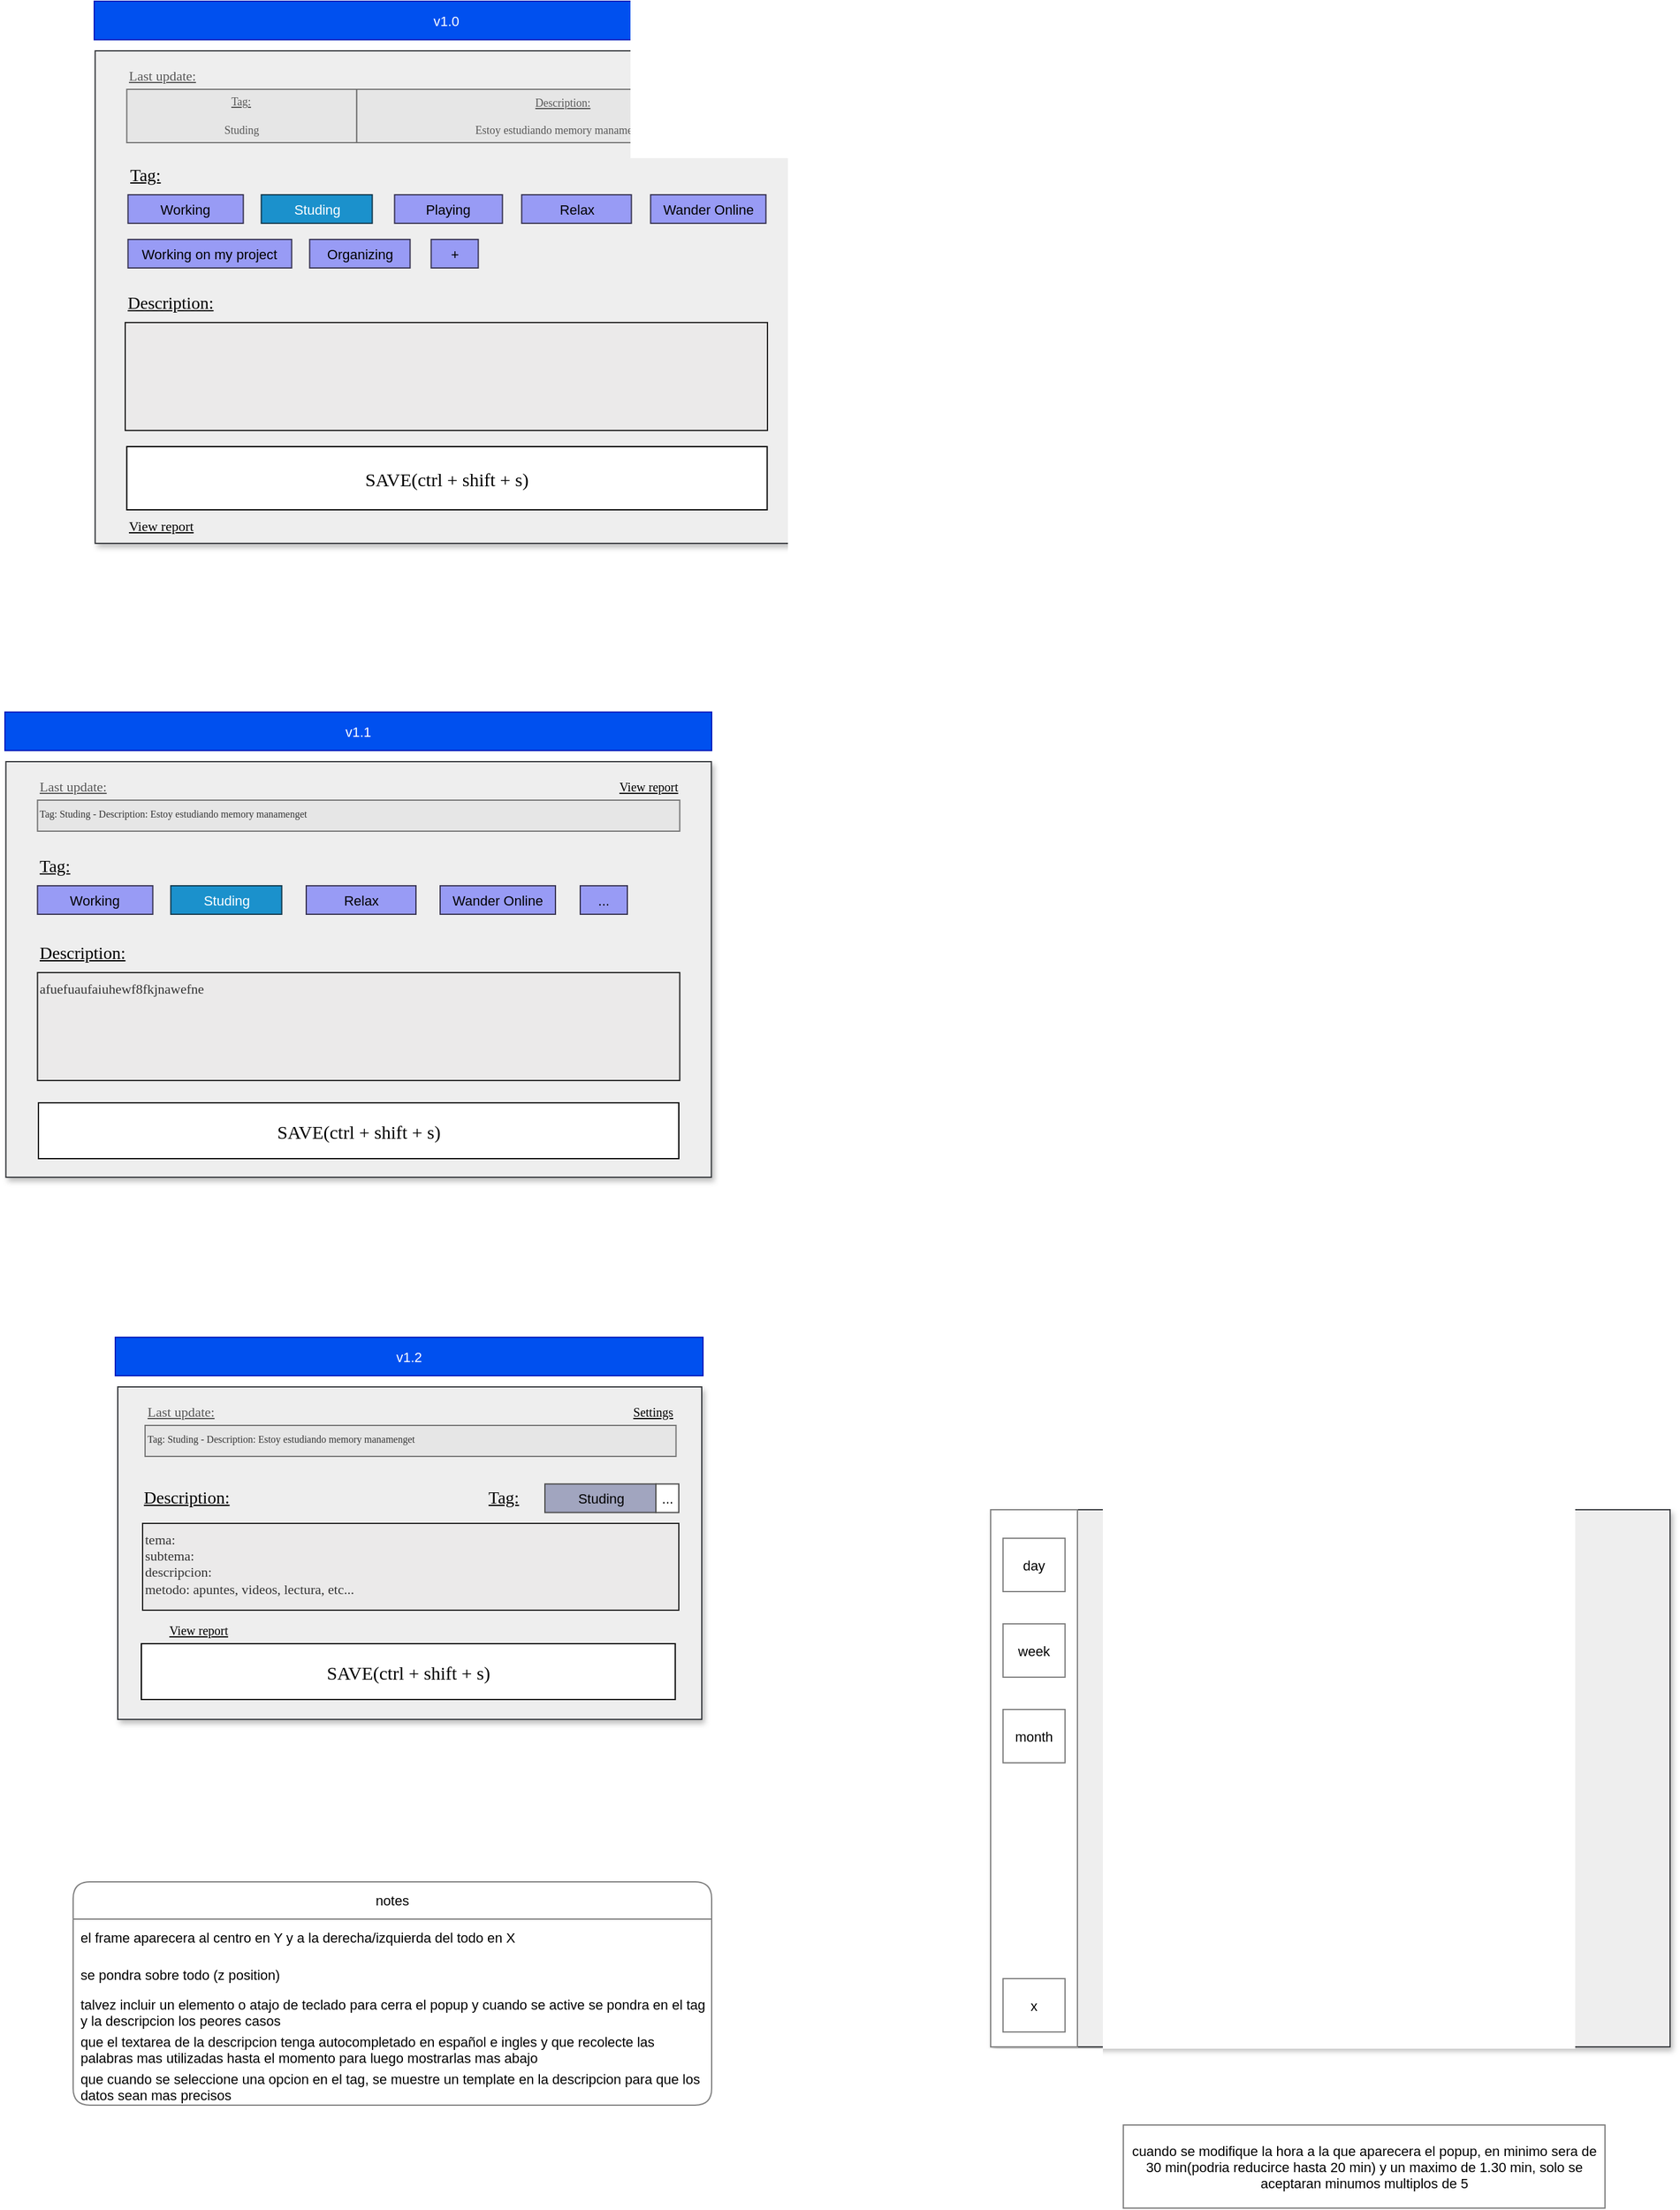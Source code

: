 <mxfile version="21.1.2" type="device" pages="2">
  <diagram id="fGHJM5MCqLucSSKI0ixK" name="Desing">
    <mxGraphModel dx="874" dy="972" grid="0" gridSize="10" guides="1" tooltips="1" connect="1" arrows="1" fold="1" page="0" pageScale="1" pageWidth="6000" pageHeight="6000" math="0" shadow="0">
      <root>
        <mxCell id="0" />
        <mxCell id="1" parent="0" />
        <mxCell id="WX6EeEbefu8KRz162WAU-1" value="" style="rounded=0;whiteSpace=wrap;html=1;shadow=1;strokeColor=#36393d;fontFamily=Helvetica;fontSize=11;fillColor=#eeeeee;" parent="1" vertex="1">
          <mxGeometry x="175.75" y="-187" width="569" height="397" as="geometry" />
        </mxCell>
        <mxCell id="WX6EeEbefu8KRz162WAU-2" value="v1.0" style="rounded=0;whiteSpace=wrap;html=1;shadow=0;strokeColor=#001DBC;fontFamily=Helvetica;fontSize=11;fillColor=#0050ef;fontColor=#ffffff;" parent="1" vertex="1">
          <mxGeometry x="175" y="-227" width="568" height="31" as="geometry" />
        </mxCell>
        <mxCell id="WX6EeEbefu8KRz162WAU-26" value="" style="group" parent="1" vertex="1" connectable="0">
          <mxGeometry x="200" y="2" width="518" height="117" as="geometry" />
        </mxCell>
        <mxCell id="WX6EeEbefu8KRz162WAU-3" value="" style="rounded=0;whiteSpace=wrap;html=1;shadow=0;strokeColor=#212121;fontFamily=Helvetica;fontSize=11;fillColor=#ebeaea;strokeWidth=1;glass=0;fontColor=#333333;" parent="WX6EeEbefu8KRz162WAU-26" vertex="1">
          <mxGeometry y="30" width="518" height="87" as="geometry" />
        </mxCell>
        <mxCell id="WX6EeEbefu8KRz162WAU-5" value="Description:" style="text;html=1;strokeColor=none;fillColor=none;align=left;verticalAlign=middle;whiteSpace=wrap;rounded=0;fontSize=14;fontFamily=Lucida Console;fontColor=#000000;fontStyle=4" parent="WX6EeEbefu8KRz162WAU-26" vertex="1">
          <mxGeometry width="109.5" height="30" as="geometry" />
        </mxCell>
        <mxCell id="WX6EeEbefu8KRz162WAU-27" value="" style="group" parent="1" vertex="1" connectable="0">
          <mxGeometry x="201.25" y="-179" width="518" height="66" as="geometry" />
        </mxCell>
        <mxCell id="WX6EeEbefu8KRz162WAU-18" value="" style="rounded=0;whiteSpace=wrap;html=1;shadow=0;strokeColor=#757575;fontFamily=Helvetica;fontSize=11;fillColor=#E6E6E6;strokeWidth=1;glass=0;fontColor=#333333;" parent="WX6EeEbefu8KRz162WAU-27" vertex="1">
          <mxGeometry y="23" width="518" height="43" as="geometry" />
        </mxCell>
        <mxCell id="WX6EeEbefu8KRz162WAU-19" value="Last update:" style="text;html=1;strokeColor=none;fillColor=none;align=left;verticalAlign=middle;whiteSpace=wrap;rounded=0;fontSize=11;fontFamily=Lucida Console;fontColor=#575757;fontStyle=4" parent="WX6EeEbefu8KRz162WAU-27" vertex="1">
          <mxGeometry width="90.75" height="24" as="geometry" />
        </mxCell>
        <mxCell id="WX6EeEbefu8KRz162WAU-20" value="Tag:" style="text;html=1;strokeColor=none;fillColor=none;align=center;verticalAlign=middle;whiteSpace=wrap;rounded=0;fontSize=9;fontFamily=Lucida Console;fontColor=#575757;fontStyle=4" parent="WX6EeEbefu8KRz162WAU-27" vertex="1">
          <mxGeometry y="24" width="184.75" height="18" as="geometry" />
        </mxCell>
        <mxCell id="WX6EeEbefu8KRz162WAU-21" value="Description:" style="text;html=1;strokeColor=none;fillColor=none;align=center;verticalAlign=middle;whiteSpace=wrap;rounded=0;fontSize=9;fontFamily=Lucida Console;fontColor=#575757;fontStyle=4" parent="WX6EeEbefu8KRz162WAU-27" vertex="1">
          <mxGeometry x="186.75" y="24" width="330" height="19" as="geometry" />
        </mxCell>
        <mxCell id="WX6EeEbefu8KRz162WAU-23" value="Studing" style="text;html=1;strokeColor=none;fillColor=none;align=center;verticalAlign=middle;whiteSpace=wrap;rounded=0;fontSize=9;fontFamily=Lucida Console;fontColor=#575757;fontStyle=0" parent="WX6EeEbefu8KRz162WAU-27" vertex="1">
          <mxGeometry x="1.5" y="45" width="182.25" height="21" as="geometry" />
        </mxCell>
        <mxCell id="WX6EeEbefu8KRz162WAU-24" value="Estoy estudiando memory manamenget" style="text;html=1;strokeColor=none;fillColor=none;align=center;verticalAlign=middle;whiteSpace=wrap;rounded=0;fontSize=9;fontFamily=Lucida Console;fontColor=#575757;fontStyle=0" parent="WX6EeEbefu8KRz162WAU-27" vertex="1">
          <mxGeometry x="186.75" y="45" width="331" height="21" as="geometry" />
        </mxCell>
        <mxCell id="WX6EeEbefu8KRz162WAU-25" value="" style="endArrow=none;html=1;rounded=0;labelBackgroundColor=default;strokeColor=#666666;fontFamily=Helvetica;fontSize=11;fontColor=default;shape=connector;exitX=0.358;exitY=0.996;exitDx=0;exitDy=0;exitPerimeter=0;entryX=0.358;entryY=0.001;entryDx=0;entryDy=0;entryPerimeter=0;" parent="WX6EeEbefu8KRz162WAU-27" source="WX6EeEbefu8KRz162WAU-18" target="WX6EeEbefu8KRz162WAU-18" edge="1">
          <mxGeometry width="50" height="50" relative="1" as="geometry">
            <mxPoint x="191.75" y="95" as="sourcePoint" />
            <mxPoint x="185.75" y="23" as="targetPoint" />
          </mxGeometry>
        </mxCell>
        <mxCell id="WX6EeEbefu8KRz162WAU-28" value="" style="group" parent="1" vertex="1" connectable="0">
          <mxGeometry x="202.25" y="-101" width="514.5" height="89" as="geometry" />
        </mxCell>
        <mxCell id="WX6EeEbefu8KRz162WAU-6" value="Tag:" style="text;html=1;strokeColor=none;fillColor=none;align=left;verticalAlign=middle;whiteSpace=wrap;rounded=0;fontSize=14;fontFamily=Lucida Console;fontColor=#000000;fontStyle=4" parent="WX6EeEbefu8KRz162WAU-28" vertex="1">
          <mxGeometry width="71.5" height="30" as="geometry" />
        </mxCell>
        <mxCell id="WX6EeEbefu8KRz162WAU-7" value="Working on my project" style="rounded=1;whiteSpace=wrap;html=1;shadow=0;strokeColor=#383452;fontFamily=Helvetica;fontSize=11;fillColor=#989BF5;arcSize=0;" parent="WX6EeEbefu8KRz162WAU-28" vertex="1">
          <mxGeometry y="66" width="132" height="23" as="geometry" />
        </mxCell>
        <mxCell id="WX6EeEbefu8KRz162WAU-8" value="Studing" style="rounded=1;whiteSpace=wrap;html=1;shadow=0;strokeColor=#13394D;fontFamily=Helvetica;fontSize=11;fillColor=#1B91CC;fontColor=#ffffff;arcSize=0;" parent="WX6EeEbefu8KRz162WAU-28" vertex="1">
          <mxGeometry x="107.5" y="30" width="89.5" height="23" as="geometry" />
        </mxCell>
        <mxCell id="WX6EeEbefu8KRz162WAU-9" value="Relax" style="rounded=1;whiteSpace=wrap;html=1;shadow=0;strokeColor=#383452;fontFamily=Helvetica;fontSize=11;fillColor=#989BF5;arcSize=0;" parent="WX6EeEbefu8KRz162WAU-28" vertex="1">
          <mxGeometry x="317.5" y="30" width="88.5" height="23" as="geometry" />
        </mxCell>
        <mxCell id="WX6EeEbefu8KRz162WAU-10" value="Playing" style="rounded=1;whiteSpace=wrap;html=1;shadow=0;strokeColor=#383452;fontFamily=Helvetica;fontSize=11;fillColor=#989BF5;arcSize=0;" parent="WX6EeEbefu8KRz162WAU-28" vertex="1">
          <mxGeometry x="215" y="30" width="87" height="23" as="geometry" />
        </mxCell>
        <mxCell id="WX6EeEbefu8KRz162WAU-11" value="Wander Online" style="rounded=1;whiteSpace=wrap;html=1;shadow=0;strokeColor=#383452;fontFamily=Helvetica;fontSize=11;fillColor=#989BF5;arcSize=0;" parent="WX6EeEbefu8KRz162WAU-28" vertex="1">
          <mxGeometry x="421.5" y="30" width="93" height="23" as="geometry" />
        </mxCell>
        <mxCell id="WX6EeEbefu8KRz162WAU-12" value="Working" style="rounded=1;whiteSpace=wrap;html=1;shadow=0;strokeColor=#383452;fontFamily=Helvetica;fontSize=11;fillColor=#989BF5;arcSize=0;" parent="WX6EeEbefu8KRz162WAU-28" vertex="1">
          <mxGeometry y="30" width="93" height="23" as="geometry" />
        </mxCell>
        <mxCell id="WX6EeEbefu8KRz162WAU-13" value="Organizing" style="rounded=1;whiteSpace=wrap;html=1;shadow=0;strokeColor=#383452;fontFamily=Helvetica;fontSize=11;fillColor=#989BF5;arcSize=0;" parent="WX6EeEbefu8KRz162WAU-28" vertex="1">
          <mxGeometry x="146.5" y="66" width="81" height="23" as="geometry" />
        </mxCell>
        <mxCell id="WX6EeEbefu8KRz162WAU-14" value="+" style="rounded=1;whiteSpace=wrap;html=1;shadow=0;strokeColor=#383452;fontFamily=Helvetica;fontSize=11;fillColor=#989BF5;arcSize=0;" parent="WX6EeEbefu8KRz162WAU-28" vertex="1">
          <mxGeometry x="244.5" y="66" width="38" height="23" as="geometry" />
        </mxCell>
        <mxCell id="WX6EeEbefu8KRz162WAU-29" value="" style="group" parent="1" vertex="1" connectable="0">
          <mxGeometry x="201.25" y="132" width="516.5" height="73" as="geometry" />
        </mxCell>
        <mxCell id="WX6EeEbefu8KRz162WAU-15" value="SAVE(ctrl + shift + s)" style="rounded=1;whiteSpace=wrap;html=1;shadow=0;fontFamily=Lucida Console;fontSize=15;arcSize=0;fontStyle=0" parent="WX6EeEbefu8KRz162WAU-29" vertex="1">
          <mxGeometry width="516.5" height="51" as="geometry" />
        </mxCell>
        <mxCell id="WX6EeEbefu8KRz162WAU-17" value="View report" style="text;html=1;strokeColor=none;fillColor=none;align=left;verticalAlign=bottom;whiteSpace=wrap;rounded=0;fontSize=11;fontFamily=Lucida Console;fontColor=#000000;fontStyle=4" parent="WX6EeEbefu8KRz162WAU-29" vertex="1">
          <mxGeometry y="51" width="91.75" height="22" as="geometry" />
        </mxCell>
        <mxCell id="WX6EeEbefu8KRz162WAU-30" value="" style="rounded=0;whiteSpace=wrap;html=1;shadow=1;strokeColor=#36393d;fontFamily=Helvetica;fontSize=11;fillColor=#eeeeee;movable=1;resizable=1;rotatable=1;deletable=1;editable=1;locked=0;connectable=1;" parent="1" vertex="1">
          <mxGeometry x="103.75" y="386" width="569" height="335" as="geometry" />
        </mxCell>
        <mxCell id="WX6EeEbefu8KRz162WAU-31" value="v1.1" style="rounded=0;whiteSpace=wrap;html=1;shadow=0;strokeColor=#001DBC;fontFamily=Helvetica;fontSize=11;fillColor=#0050ef;fontColor=#ffffff;" parent="1" vertex="1">
          <mxGeometry x="103" y="346" width="570" height="31" as="geometry" />
        </mxCell>
        <mxCell id="WX6EeEbefu8KRz162WAU-32" value="" style="group" parent="1" vertex="1" connectable="0">
          <mxGeometry x="129.25" y="526" width="518" height="117" as="geometry" />
        </mxCell>
        <mxCell id="WX6EeEbefu8KRz162WAU-33" value="afuefuaufaiuhewf8fkjnawefne" style="rounded=0;whiteSpace=wrap;html=1;shadow=0;strokeColor=#212121;fontFamily=Verdana;fontSize=11;fillColor=#ebeaea;strokeWidth=1;glass=0;fontColor=#333333;align=left;verticalAlign=top;" parent="WX6EeEbefu8KRz162WAU-32" vertex="1">
          <mxGeometry y="30" width="518" height="87" as="geometry" />
        </mxCell>
        <mxCell id="WX6EeEbefu8KRz162WAU-34" value="Description:" style="text;html=1;strokeColor=none;fillColor=none;align=left;verticalAlign=middle;whiteSpace=wrap;rounded=0;fontSize=14;fontFamily=Lucida Console;fontColor=#000000;fontStyle=4" parent="WX6EeEbefu8KRz162WAU-32" vertex="1">
          <mxGeometry width="109.5" height="30" as="geometry" />
        </mxCell>
        <mxCell id="WX6EeEbefu8KRz162WAU-57" value="" style="group" parent="1" vertex="1" connectable="0">
          <mxGeometry x="129.25" y="456" width="475.75" height="53" as="geometry" />
        </mxCell>
        <mxCell id="WX6EeEbefu8KRz162WAU-44" value="Tag:" style="text;html=1;strokeColor=none;fillColor=none;align=left;verticalAlign=middle;whiteSpace=wrap;rounded=0;fontSize=14;fontFamily=Lucida Console;fontColor=#000000;fontStyle=4" parent="WX6EeEbefu8KRz162WAU-57" vertex="1">
          <mxGeometry width="71.5" height="30" as="geometry" />
        </mxCell>
        <mxCell id="WX6EeEbefu8KRz162WAU-46" value="Studing" style="rounded=1;whiteSpace=wrap;html=1;shadow=0;strokeColor=#13394D;fontFamily=Helvetica;fontSize=11;fillColor=#1B91CC;fontColor=#ffffff;arcSize=0;" parent="WX6EeEbefu8KRz162WAU-57" vertex="1">
          <mxGeometry x="107.5" y="30" width="89.5" height="23" as="geometry" />
        </mxCell>
        <mxCell id="WX6EeEbefu8KRz162WAU-47" value="Relax" style="rounded=1;whiteSpace=wrap;html=1;shadow=0;strokeColor=#383452;fontFamily=Helvetica;fontSize=11;fillColor=#989BF5;arcSize=0;" parent="WX6EeEbefu8KRz162WAU-57" vertex="1">
          <mxGeometry x="216.75" y="30" width="88.5" height="23" as="geometry" />
        </mxCell>
        <mxCell id="WX6EeEbefu8KRz162WAU-49" value="Wander Online" style="rounded=1;whiteSpace=wrap;html=1;shadow=0;strokeColor=#383452;fontFamily=Helvetica;fontSize=11;fillColor=#989BF5;arcSize=0;" parent="WX6EeEbefu8KRz162WAU-57" vertex="1">
          <mxGeometry x="324.75" y="30" width="93" height="23" as="geometry" />
        </mxCell>
        <mxCell id="WX6EeEbefu8KRz162WAU-50" value="Working" style="rounded=1;whiteSpace=wrap;html=1;shadow=0;strokeColor=#383452;fontFamily=Helvetica;fontSize=11;fillColor=#989BF5;arcSize=0;" parent="WX6EeEbefu8KRz162WAU-57" vertex="1">
          <mxGeometry y="30" width="93" height="23" as="geometry" />
        </mxCell>
        <mxCell id="WX6EeEbefu8KRz162WAU-52" value="..." style="rounded=1;whiteSpace=wrap;html=1;shadow=0;strokeColor=#383452;fontFamily=Helvetica;fontSize=11;fillColor=#989BF5;arcSize=0;" parent="WX6EeEbefu8KRz162WAU-57" vertex="1">
          <mxGeometry x="437.75" y="30" width="38" height="23" as="geometry" />
        </mxCell>
        <mxCell id="WX6EeEbefu8KRz162WAU-58" value="" style="group;align=center;" parent="1" vertex="1" connectable="0">
          <mxGeometry x="129.25" y="394" width="518" height="48" as="geometry" />
        </mxCell>
        <mxCell id="WX6EeEbefu8KRz162WAU-36" value="Tag: Studing - Description: Estoy estudiando memory manamenget" style="rounded=0;whiteSpace=wrap;html=1;shadow=0;strokeColor=#757575;fontFamily=Lucida Console;fontSize=8;fillColor=#E6E6E6;strokeWidth=1;glass=0;fontColor=#333333;align=left;verticalAlign=top;" parent="WX6EeEbefu8KRz162WAU-58" vertex="1">
          <mxGeometry y="23" width="518" height="25" as="geometry" />
        </mxCell>
        <mxCell id="WX6EeEbefu8KRz162WAU-37" value="Last update:" style="text;html=1;strokeColor=none;fillColor=none;align=left;verticalAlign=middle;whiteSpace=wrap;rounded=0;fontSize=11;fontFamily=Lucida Console;fontColor=#575757;fontStyle=4" parent="WX6EeEbefu8KRz162WAU-58" vertex="1">
          <mxGeometry width="90.75" height="24" as="geometry" />
        </mxCell>
        <mxCell id="WX6EeEbefu8KRz162WAU-55" value="View report" style="text;html=1;strokeColor=none;fillColor=none;align=right;verticalAlign=middle;whiteSpace=wrap;rounded=0;fontSize=10;fontFamily=Lucida Console;fontColor=#000000;fontStyle=4" parent="WX6EeEbefu8KRz162WAU-58" vertex="1">
          <mxGeometry x="426.25" y="1" width="91.75" height="22" as="geometry" />
        </mxCell>
        <mxCell id="WX6EeEbefu8KRz162WAU-54" value="SAVE(ctrl + shift + s)" style="rounded=1;whiteSpace=wrap;html=1;shadow=0;fontFamily=Lucida Console;fontSize=15;arcSize=0;fontStyle=0" parent="1" vertex="1">
          <mxGeometry x="130" y="661" width="516.5" height="45" as="geometry" />
        </mxCell>
        <mxCell id="WX6EeEbefu8KRz162WAU-59" value="" style="rounded=0;whiteSpace=wrap;html=1;shadow=1;strokeColor=#36393d;fontFamily=Helvetica;fontSize=11;fillColor=#eeeeee;movable=1;resizable=1;rotatable=1;deletable=1;editable=1;locked=0;connectable=1;" parent="1" vertex="1">
          <mxGeometry x="194" y="890" width="471" height="268" as="geometry" />
        </mxCell>
        <mxCell id="WX6EeEbefu8KRz162WAU-60" value="v1.2" style="rounded=0;whiteSpace=wrap;html=1;shadow=0;strokeColor=#001DBC;fontFamily=Helvetica;fontSize=11;fillColor=#0050ef;fontColor=#ffffff;" parent="1" vertex="1">
          <mxGeometry x="192" y="850" width="474" height="31" as="geometry" />
        </mxCell>
        <mxCell id="WX6EeEbefu8KRz162WAU-75" value="SAVE(ctrl + shift + s)" style="rounded=1;whiteSpace=wrap;html=1;shadow=0;fontFamily=Lucida Console;fontSize=15;arcSize=0;fontStyle=0" parent="1" vertex="1">
          <mxGeometry x="213" y="1097" width="430.63" height="45" as="geometry" />
        </mxCell>
        <mxCell id="WX6EeEbefu8KRz162WAU-62" value="tema:&amp;nbsp;&lt;br&gt;subtema:&lt;br&gt;descripcion:&lt;br&gt;metodo: apuntes, videos, lectura, etc..." style="rounded=0;whiteSpace=wrap;html=1;shadow=0;strokeColor=#212121;fontFamily=Verdana;fontSize=11;fillColor=#ebeaea;strokeWidth=1;glass=0;fontColor=#333333;align=left;verticalAlign=top;" parent="1" vertex="1">
          <mxGeometry x="214" y="1000" width="432.5" height="70" as="geometry" />
        </mxCell>
        <mxCell id="WX6EeEbefu8KRz162WAU-63" value="Description:" style="text;html=1;strokeColor=none;fillColor=none;align=left;verticalAlign=middle;whiteSpace=wrap;rounded=0;fontSize=14;fontFamily=Lucida Console;fontColor=#000000;fontStyle=4" parent="1" vertex="1">
          <mxGeometry x="213" y="965" width="109.5" height="30" as="geometry" />
        </mxCell>
        <mxCell id="WX6EeEbefu8KRz162WAU-65" value="Tag:" style="text;html=1;strokeColor=none;fillColor=none;align=left;verticalAlign=middle;whiteSpace=wrap;rounded=0;fontSize=14;fontFamily=Lucida Console;fontColor=#000000;fontStyle=4" parent="1" vertex="1">
          <mxGeometry x="491" y="968.75" width="44.75" height="22.5" as="geometry" />
        </mxCell>
        <mxCell id="WX6EeEbefu8KRz162WAU-66" value="Studing" style="rounded=1;whiteSpace=wrap;html=1;shadow=0;fontFamily=Helvetica;fontSize=11;arcSize=0;fillColor=#A1A5BF;strokeColor=#4D4D4D;" parent="1" vertex="1">
          <mxGeometry x="538.5" y="968.25" width="89.5" height="23" as="geometry" />
        </mxCell>
        <mxCell id="WX6EeEbefu8KRz162WAU-70" value="..." style="rounded=1;whiteSpace=wrap;html=1;shadow=0;fontFamily=Helvetica;fontSize=11;arcSize=0;strokeColor=#4D4D4D;" parent="1" vertex="1">
          <mxGeometry x="628" y="968.25" width="18.5" height="23" as="geometry" />
        </mxCell>
        <mxCell id="WX6EeEbefu8KRz162WAU-79" value="" style="group" parent="1" vertex="1" connectable="0">
          <mxGeometry x="216" y="899" width="428.25" height="47" as="geometry" />
        </mxCell>
        <mxCell id="WX6EeEbefu8KRz162WAU-72" value="Tag: Studing - Description: Estoy estudiando memory manamenget" style="rounded=0;whiteSpace=wrap;html=1;shadow=0;strokeColor=#757575;fontFamily=Lucida Console;fontSize=8;fillColor=#E6E6E6;strokeWidth=1;glass=0;fontColor=#333333;align=left;verticalAlign=top;" parent="WX6EeEbefu8KRz162WAU-79" vertex="1">
          <mxGeometry y="22" width="428.25" height="25" as="geometry" />
        </mxCell>
        <mxCell id="WX6EeEbefu8KRz162WAU-73" value="Last update:" style="text;html=1;strokeColor=none;fillColor=none;align=left;verticalAlign=middle;whiteSpace=wrap;rounded=0;fontSize=11;fontFamily=Lucida Console;fontColor=#575757;fontStyle=4" parent="WX6EeEbefu8KRz162WAU-79" vertex="1">
          <mxGeometry width="90.75" height="22" as="geometry" />
        </mxCell>
        <mxCell id="WX6EeEbefu8KRz162WAU-74" value="Settings" style="text;html=1;strokeColor=none;fillColor=none;align=right;verticalAlign=middle;whiteSpace=wrap;rounded=0;fontSize=10;fontFamily=Lucida Console;fontColor=#000000;fontStyle=4" parent="WX6EeEbefu8KRz162WAU-79" vertex="1">
          <mxGeometry x="371" width="57.25" height="22" as="geometry" />
        </mxCell>
        <mxCell id="WX6EeEbefu8KRz162WAU-80" value="View report" style="text;html=1;strokeColor=none;fillColor=none;align=right;verticalAlign=middle;whiteSpace=wrap;rounded=0;fontSize=10;fontFamily=Lucida Console;fontColor=#000000;fontStyle=4" parent="1" vertex="1">
          <mxGeometry x="214" y="1075" width="71" height="22" as="geometry" />
        </mxCell>
        <mxCell id="WX6EeEbefu8KRz162WAU-82" value="notes" style="swimlane;fontStyle=0;childLayout=stackLayout;horizontal=1;startSize=30;horizontalStack=0;resizeParent=1;resizeParentMax=0;resizeLast=0;collapsible=1;marginBottom=0;whiteSpace=wrap;html=1;rounded=1;shadow=0;strokeColor=#808080;fontFamily=Helvetica;fontSize=11;fontColor=default;fillColor=default;" parent="1" vertex="1">
          <mxGeometry x="158" y="1289" width="515" height="180" as="geometry" />
        </mxCell>
        <mxCell id="WX6EeEbefu8KRz162WAU-83" value="el frame aparecera al centro en Y y a la derecha/izquierda del todo en X" style="text;strokeColor=none;fillColor=none;align=left;verticalAlign=middle;spacingLeft=4;spacingRight=4;overflow=hidden;points=[[0,0.5],[1,0.5]];portConstraint=eastwest;rotatable=0;whiteSpace=wrap;html=1;fontSize=11;fontFamily=Helvetica;fontColor=default;" parent="WX6EeEbefu8KRz162WAU-82" vertex="1">
          <mxGeometry y="30" width="515" height="30" as="geometry" />
        </mxCell>
        <mxCell id="WX6EeEbefu8KRz162WAU-84" value="se pondra sobre todo (z position)" style="text;strokeColor=none;fillColor=none;align=left;verticalAlign=middle;spacingLeft=4;spacingRight=4;overflow=hidden;points=[[0,0.5],[1,0.5]];portConstraint=eastwest;rotatable=0;whiteSpace=wrap;html=1;fontSize=11;fontFamily=Helvetica;fontColor=default;" parent="WX6EeEbefu8KRz162WAU-82" vertex="1">
          <mxGeometry y="60" width="515" height="30" as="geometry" />
        </mxCell>
        <mxCell id="WX6EeEbefu8KRz162WAU-85" value="talvez incluir un elemento o atajo de teclado para cerra el popup y cuando se active se pondra en el tag y la descripcion los peores casos" style="text;strokeColor=none;fillColor=none;align=left;verticalAlign=middle;spacingLeft=4;spacingRight=4;overflow=hidden;points=[[0,0.5],[1,0.5]];portConstraint=eastwest;rotatable=0;whiteSpace=wrap;html=1;fontSize=11;fontFamily=Helvetica;fontColor=default;" parent="WX6EeEbefu8KRz162WAU-82" vertex="1">
          <mxGeometry y="90" width="515" height="30" as="geometry" />
        </mxCell>
        <mxCell id="WX6EeEbefu8KRz162WAU-86" value="que el textarea de la descripcion tenga autocompletado en español e ingles y que recolecte las palabras mas utilizadas hasta el momento para luego mostrarlas mas abajo" style="text;strokeColor=none;fillColor=none;align=left;verticalAlign=middle;spacingLeft=4;spacingRight=4;overflow=hidden;points=[[0,0.5],[1,0.5]];portConstraint=eastwest;rotatable=0;whiteSpace=wrap;html=1;fontSize=11;fontFamily=Helvetica;fontColor=default;" parent="WX6EeEbefu8KRz162WAU-82" vertex="1">
          <mxGeometry y="120" width="515" height="30" as="geometry" />
        </mxCell>
        <mxCell id="WX6EeEbefu8KRz162WAU-87" value="que cuando se seleccione una opcion en el tag, se muestre un template en la descripcion para que los datos sean mas precisos" style="text;strokeColor=none;fillColor=none;align=left;verticalAlign=middle;spacingLeft=4;spacingRight=4;overflow=hidden;points=[[0,0.5],[1,0.5]];portConstraint=eastwest;rotatable=0;whiteSpace=wrap;html=1;fontSize=11;fontFamily=Helvetica;fontColor=default;" parent="WX6EeEbefu8KRz162WAU-82" vertex="1">
          <mxGeometry y="150" width="515" height="30" as="geometry" />
        </mxCell>
        <mxCell id="WX6EeEbefu8KRz162WAU-88" value="" style="rounded=0;whiteSpace=wrap;html=1;shadow=1;strokeColor=#36393d;fontFamily=Helvetica;fontSize=11;fillColor=#eeeeee;movable=1;resizable=1;rotatable=1;deletable=1;editable=1;locked=0;connectable=1;" parent="1" vertex="1">
          <mxGeometry x="898" y="989" width="548" height="433" as="geometry" />
        </mxCell>
        <mxCell id="WX6EeEbefu8KRz162WAU-89" value="" style="rounded=0;whiteSpace=wrap;html=1;shadow=0;strokeColor=#808080;fontFamily=Helvetica;fontSize=11;fontColor=default;fillColor=default;" parent="1" vertex="1">
          <mxGeometry x="898" y="989" width="70" height="433" as="geometry" />
        </mxCell>
        <mxCell id="WX6EeEbefu8KRz162WAU-90" value="day" style="rounded=0;whiteSpace=wrap;html=1;shadow=0;strokeColor=#808080;fontFamily=Helvetica;fontSize=11;fontColor=default;fillColor=default;" parent="1" vertex="1">
          <mxGeometry x="908" y="1012" width="50" height="43" as="geometry" />
        </mxCell>
        <mxCell id="WX6EeEbefu8KRz162WAU-91" value="week" style="rounded=0;whiteSpace=wrap;html=1;shadow=0;strokeColor=#808080;fontFamily=Helvetica;fontSize=11;fontColor=default;fillColor=default;" parent="1" vertex="1">
          <mxGeometry x="908" y="1081" width="50" height="43" as="geometry" />
        </mxCell>
        <mxCell id="WX6EeEbefu8KRz162WAU-92" value="month" style="rounded=0;whiteSpace=wrap;html=1;shadow=0;strokeColor=#808080;fontFamily=Helvetica;fontSize=11;fontColor=default;fillColor=default;" parent="1" vertex="1">
          <mxGeometry x="908" y="1150" width="50" height="43" as="geometry" />
        </mxCell>
        <mxCell id="WX6EeEbefu8KRz162WAU-93" value="x" style="rounded=0;whiteSpace=wrap;html=1;shadow=0;strokeColor=#808080;fontFamily=Helvetica;fontSize=11;fontColor=default;fillColor=default;" parent="1" vertex="1">
          <mxGeometry x="908" y="1367" width="50" height="43" as="geometry" />
        </mxCell>
        <mxCell id="WX6EeEbefu8KRz162WAU-94" value="cuando se modifique la hora a la que aparecera el popup, en minimo sera de 30 min(podria reducirce hasta 20 min) y un maximo de 1.30 min, solo se aceptaran minumos multiplos de 5" style="whiteSpace=wrap;html=1;rounded=1;shadow=0;strokeColor=#808080;fontFamily=Helvetica;fontSize=11;fontColor=default;fillColor=default;arcSize=0;" parent="1" vertex="1">
          <mxGeometry x="1005" y="1485" width="388.5" height="67" as="geometry" />
        </mxCell>
      </root>
    </mxGraphModel>
  </diagram>
  <diagram name="Page-1" id="809RStWlohQ3-12yxadR">
    <mxGraphModel dx="874" dy="606" grid="0" gridSize="10" guides="1" tooltips="1" connect="1" arrows="1" fold="1" page="0" pageScale="1" pageWidth="6000" pageHeight="6000" math="0" shadow="0">
      <root>
        <mxCell id="0" />
        <mxCell id="1" parent="0" />
        <mxCell id="zNLUCi5WK5RYkxZkkCba-2" style="edgeStyle=orthogonalEdgeStyle;rounded=0;orthogonalLoop=1;jettySize=auto;html=1;exitX=0.5;exitY=1;exitDx=0;exitDy=0;strokeColor=#666666;startArrow=oval;startFill=1;endArrow=block;endFill=0;" parent="1" source="zNLUCi5WK5RYkxZkkCba-1" edge="1">
          <mxGeometry relative="1" as="geometry">
            <mxPoint x="466" y="380" as="targetPoint" />
          </mxGeometry>
        </mxCell>
        <mxCell id="zNLUCi5WK5RYkxZkkCba-1" value="Description" style="rounded=1;whiteSpace=wrap;html=1;strokeColor=#808080;shadow=1;" parent="1" vertex="1">
          <mxGeometry x="127" y="236" width="120" height="60" as="geometry" />
        </mxCell>
        <mxCell id="zNLUCi5WK5RYkxZkkCba-4" value="Description" style="rounded=0;whiteSpace=wrap;html=1;shadow=1;strokeColor=#808080;fontFamily=Helvetica;fontSize=11;fontColor=default;fillColor=default;" parent="1" vertex="1">
          <mxGeometry x="332" y="480" width="120" height="60" as="geometry" />
        </mxCell>
        <mxCell id="zNLUCi5WK5RYkxZkkCba-5" value="Save" style="ellipse;whiteSpace=wrap;html=1;rounded=1;shadow=1;strokeColor=#808080;fontFamily=Helvetica;fontSize=11;fontColor=default;fillColor=default;" parent="1" vertex="1">
          <mxGeometry x="582" y="480" width="120" height="80" as="geometry" />
        </mxCell>
        <mxCell id="BCrPengTg6pvyps85KCS-1" value="abrir popup automaticamente cada x minutos" style="whiteSpace=wrap;html=1;rounded=1;shadow=0;strokeColor=#314354;fontFamily=Helvetica;fontSize=11;fontColor=#ffffff;fillColor=#647687;" parent="1" vertex="1">
          <mxGeometry x="456" y="863" width="195" height="40" as="geometry" />
        </mxCell>
        <mxCell id="BCrPengTg6pvyps85KCS-2" value="popup se activara automaticamente cuando la pantalla esta encendida" style="whiteSpace=wrap;html=1;rounded=1;shadow=0;strokeColor=#314354;fontFamily=Helvetica;fontSize=11;fontColor=#ffffff;fillColor=#647687;" parent="1" vertex="1">
          <mxGeometry x="419" y="797" width="195" height="40" as="geometry" />
        </mxCell>
        <mxCell id="BCrPengTg6pvyps85KCS-3" value="popup obtendra el ultimo dato sobre el tag y description y lo mostrara en el apartado de last update" style="whiteSpace=wrap;html=1;rounded=1;shadow=0;strokeColor=#005700;fontFamily=Helvetica;fontSize=11;fontColor=#ffffff;fillColor=#008a00;" parent="1" vertex="1">
          <mxGeometry x="530" y="941" width="280" height="38" as="geometry" />
        </mxCell>
        <mxCell id="BCrPengTg6pvyps85KCS-4" value="el boton save del popup, reiniciara el temporizador, obtendra la informacion de tag y description, luego cerrara el popup" style="whiteSpace=wrap;html=1;rounded=1;shadow=0;strokeColor=#6F0000;fontFamily=Helvetica;fontSize=11;fontColor=#ffffff;fillColor=#a20025;" parent="1" vertex="1">
          <mxGeometry x="651" y="1017" width="307" height="46" as="geometry" />
        </mxCell>
        <mxCell id="5HFmrUTO-LnRgoNXd6n--1" value="List" style="swimlane;fontStyle=0;childLayout=stackLayout;horizontal=1;startSize=30;horizontalStack=0;resizeParent=1;resizeParentMax=0;resizeLast=0;collapsible=1;marginBottom=0;whiteSpace=wrap;html=1;rounded=1;shadow=1;strokeColor=#808080;fontFamily=Helvetica;fontSize=11;fontColor=default;fillColor=default;" vertex="1" parent="1">
          <mxGeometry x="322" y="1086" width="826" height="420" as="geometry" />
        </mxCell>
        <mxCell id="5HFmrUTO-LnRgoNXd6n--2" value="poner el temporizador" style="text;strokeColor=none;fillColor=none;align=left;verticalAlign=middle;spacingLeft=4;spacingRight=4;overflow=hidden;points=[[0,0.5],[1,0.5]];portConstraint=eastwest;rotatable=0;whiteSpace=wrap;html=1;fontSize=11;fontFamily=Helvetica;fontColor=#FF0000;" vertex="1" parent="5HFmrUTO-LnRgoNXd6n--1">
          <mxGeometry y="30" width="826" height="30" as="geometry" />
        </mxCell>
        <mxCell id="5HFmrUTO-LnRgoNXd6n--3" value="agregar el atajo de teclado para cerrar la ventana" style="text;strokeColor=none;fillColor=none;align=left;verticalAlign=middle;spacingLeft=4;spacingRight=4;overflow=hidden;points=[[0,0.5],[1,0.5]];portConstraint=eastwest;rotatable=0;whiteSpace=wrap;html=1;fontSize=11;fontFamily=Helvetica;fontColor=default;" vertex="1" parent="5HFmrUTO-LnRgoNXd6n--1">
          <mxGeometry y="60" width="826" height="30" as="geometry" />
        </mxCell>
        <mxCell id="5HFmrUTO-LnRgoNXd6n--4" value="agregar evento para los label y que redireccionen al mainFrame" style="text;strokeColor=none;fillColor=none;align=left;verticalAlign=middle;spacingLeft=4;spacingRight=4;overflow=hidden;points=[[0,0.5],[1,0.5]];portConstraint=eastwest;rotatable=0;whiteSpace=wrap;html=1;fontSize=11;fontFamily=Helvetica;fontColor=default;" vertex="1" parent="5HFmrUTO-LnRgoNXd6n--1">
          <mxGeometry y="90" width="826" height="30" as="geometry" />
        </mxCell>
        <mxCell id="5HFmrUTO-LnRgoNXd6n--5" value="remover la barra del popup" style="text;strokeColor=none;fillColor=none;align=left;verticalAlign=middle;spacingLeft=4;spacingRight=4;overflow=hidden;points=[[0,0.5],[1,0.5]];portConstraint=eastwest;rotatable=0;whiteSpace=wrap;html=1;fontSize=11;fontFamily=Helvetica;fontColor=default;" vertex="1" parent="5HFmrUTO-LnRgoNXd6n--1">
          <mxGeometry y="120" width="826" height="30" as="geometry" />
        </mxCell>
        <mxCell id="5HFmrUTO-LnRgoNXd6n--6" value="posicionar el popup al lado izquierdo central del monitor" style="text;strokeColor=none;fillColor=none;align=left;verticalAlign=middle;spacingLeft=4;spacingRight=4;overflow=hidden;points=[[0,0.5],[1,0.5]];portConstraint=eastwest;rotatable=0;whiteSpace=wrap;html=1;fontSize=11;fontFamily=Helvetica;fontColor=default;" vertex="1" parent="5HFmrUTO-LnRgoNXd6n--1">
          <mxGeometry y="150" width="826" height="30" as="geometry" />
        </mxCell>
        <mxCell id="5HFmrUTO-LnRgoNXd6n--7" value="crear el mainFrame donde estara todas las configuraciones y estadisticas del popup" style="text;strokeColor=none;fillColor=none;align=left;verticalAlign=middle;spacingLeft=4;spacingRight=4;overflow=hidden;points=[[0,0.5],[1,0.5]];portConstraint=eastwest;rotatable=0;whiteSpace=wrap;html=1;fontSize=11;fontFamily=Helvetica;fontColor=default;" vertex="1" parent="5HFmrUTO-LnRgoNXd6n--1">
          <mxGeometry y="180" width="826" height="30" as="geometry" />
        </mxCell>
        <mxCell id="5HFmrUTO-LnRgoNXd6n--8" value="hacer que el comboBox sea customizable en el mainFrame" style="text;strokeColor=none;fillColor=none;align=left;verticalAlign=middle;spacingLeft=4;spacingRight=4;overflow=hidden;points=[[0,0.5],[1,0.5]];portConstraint=eastwest;rotatable=0;whiteSpace=wrap;html=1;fontSize=11;fontFamily=Helvetica;fontColor=default;" vertex="1" parent="5HFmrUTO-LnRgoNXd6n--1">
          <mxGeometry y="210" width="826" height="30" as="geometry" />
        </mxCell>
        <mxCell id="5HFmrUTO-LnRgoNXd6n--9" value="refactorizacion basica al codigo" style="text;strokeColor=none;fillColor=none;align=left;verticalAlign=middle;spacingLeft=4;spacingRight=4;overflow=hidden;points=[[0,0.5],[1,0.5]];portConstraint=eastwest;rotatable=0;whiteSpace=wrap;html=1;fontSize=11;fontFamily=Helvetica;fontColor=default;" vertex="1" parent="5HFmrUTO-LnRgoNXd6n--1">
          <mxGeometry y="240" width="826" height="30" as="geometry" />
        </mxCell>
        <mxCell id="5HFmrUTO-LnRgoNXd6n--10" value="refactorizacion avanzada al codigo" style="text;strokeColor=none;fillColor=none;align=left;verticalAlign=middle;spacingLeft=4;spacingRight=4;overflow=hidden;points=[[0,0.5],[1,0.5]];portConstraint=eastwest;rotatable=0;whiteSpace=wrap;html=1;fontSize=11;fontFamily=Helvetica;fontColor=default;" vertex="1" parent="5HFmrUTO-LnRgoNXd6n--1">
          <mxGeometry y="270" width="826" height="30" as="geometry" />
        </mxCell>
        <mxCell id="5HFmrUTO-LnRgoNXd6n--11" value="agregar fecha y hora real al data.csv" style="text;strokeColor=none;fillColor=none;align=left;verticalAlign=middle;spacingLeft=4;spacingRight=4;overflow=hidden;points=[[0,0.5],[1,0.5]];portConstraint=eastwest;rotatable=0;whiteSpace=wrap;html=1;fontSize=11;fontFamily=Helvetica;fontColor=#009900;" vertex="1" parent="5HFmrUTO-LnRgoNXd6n--1">
          <mxGeometry y="300" width="826" height="30" as="geometry" />
        </mxCell>
        <mxCell id="5HFmrUTO-LnRgoNXd6n--12" value="recolectar el texto del tag y descripcion y ponerlos en el data.csv" style="text;strokeColor=none;fillColor=none;align=left;verticalAlign=middle;spacingLeft=4;spacingRight=4;overflow=hidden;points=[[0,0.5],[1,0.5]];portConstraint=eastwest;rotatable=0;whiteSpace=wrap;html=1;fontSize=11;fontFamily=Helvetica;fontColor=#009900;" vertex="1" parent="5HFmrUTO-LnRgoNXd6n--1">
          <mxGeometry y="330" width="826" height="30" as="geometry" />
        </mxCell>
        <mxCell id="5HFmrUTO-LnRgoNXd6n--13" value="hacer que el popup se cierre cuando se presione el boton save" style="text;strokeColor=none;fillColor=none;align=left;verticalAlign=middle;spacingLeft=4;spacingRight=4;overflow=hidden;points=[[0,0.5],[1,0.5]];portConstraint=eastwest;rotatable=0;whiteSpace=wrap;html=1;fontSize=11;fontFamily=Helvetica;fontColor=#009900;" vertex="1" parent="5HFmrUTO-LnRgoNXd6n--1">
          <mxGeometry y="360" width="826" height="30" as="geometry" />
        </mxCell>
        <mxCell id="5HFmrUTO-LnRgoNXd6n--14" value="leer la ultima linea del data.csv y organizarlo para ponerlo en el textfield LastUpdate" style="text;strokeColor=none;fillColor=default;align=left;verticalAlign=middle;spacingLeft=4;spacingRight=4;overflow=hidden;points=[[0,0.5],[1,0.5]];portConstraint=eastwest;rotatable=0;whiteSpace=wrap;html=1;fontSize=11;fontFamily=Helvetica;fontColor=#009900;fontStyle=0" vertex="1" parent="5HFmrUTO-LnRgoNXd6n--1">
          <mxGeometry y="390" width="826" height="30" as="geometry" />
        </mxCell>
      </root>
    </mxGraphModel>
  </diagram>
</mxfile>
